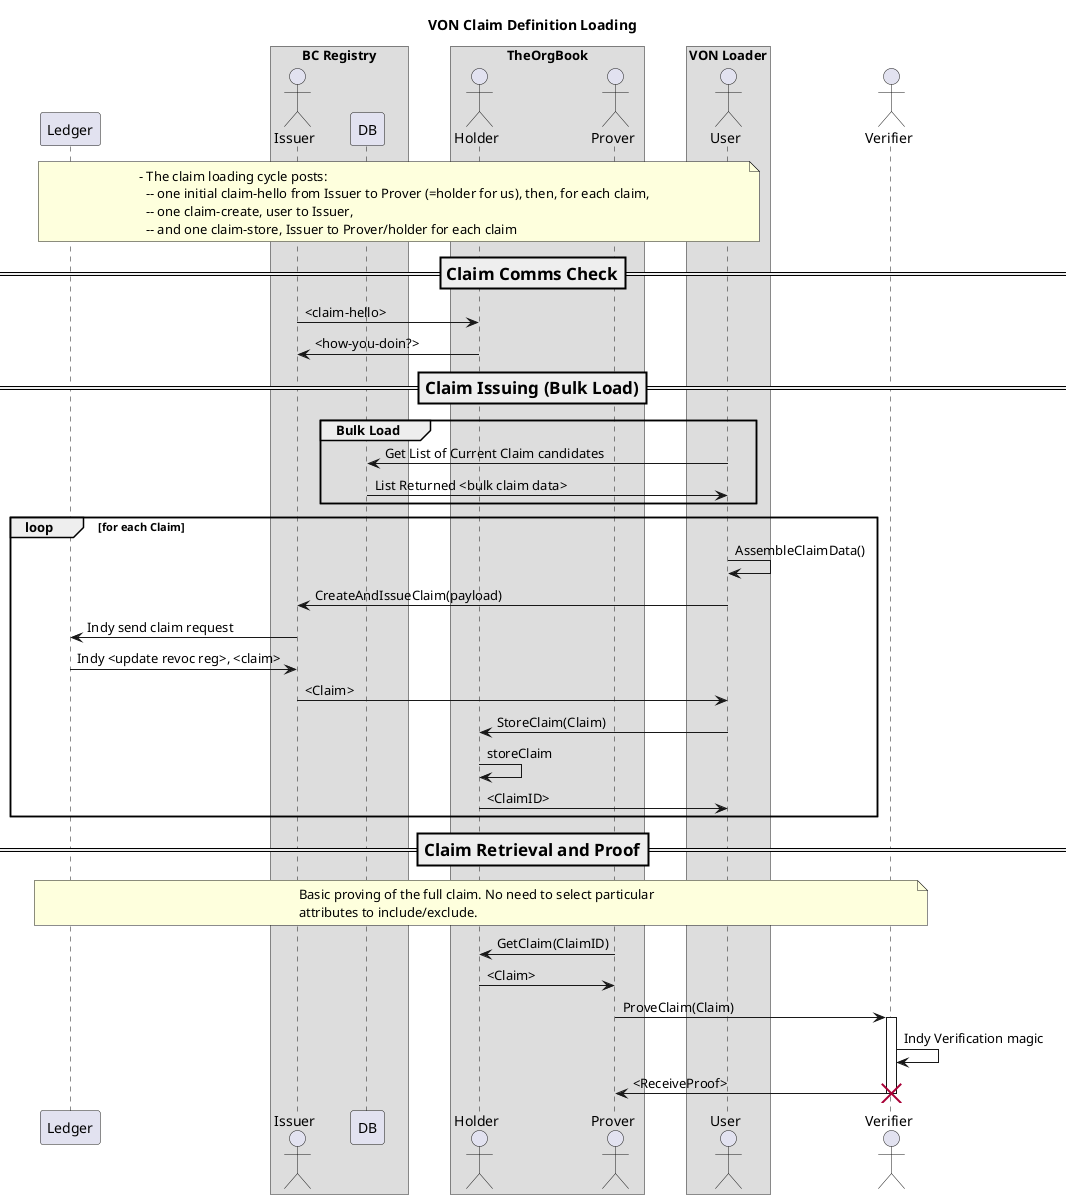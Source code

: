 @startuml
skinparam ParticipantPadding 20
skinparam BoxPadding 20

title VON Claim Definition Loading



participant "Ledger" as Ledger
box "BC Registry"
actor "Issuer" as I
participant "DB" as DB
endbox


box "TheOrgBook"
  actor "Holder" as H
  actor "Prover" as P
endbox

box "VON Loader"
  actor "User" as U
endbox

actor "Verifier" as V


note over Ledger, U
- The claim loading cycle posts:
  -- one initial claim-hello from Issuer to Prover (=holder for us), then, for each claim,
  -- one claim-create, user to Issuer,
  -- and one claim-store, Issuer to Prover/holder for each claim
endnote


=== Claim Comms Check ==

I -> H: <claim-hello>
H -> I: <how-you-doin?>

=== Claim Issuing (Bulk Load) ==
group Bulk Load
  U -> DB: Get List of Current Claim candidates
  DB -> U: List Returned <bulk claim data>
end group

loop for each Claim
  U -> U: AssembleClaimData()
  U -> I: CreateAndIssueClaim(payload)
  I -> Ledger: Indy send claim request
  Ledger -> I: Indy <update revoc reg>, <claim>
  I -> U: <Claim>
  U -> H: StoreClaim(Claim)
  H -> H: storeClaim
  H -> U: <ClaimID>
end


=== Claim Retrieval and Proof ==

note over Ledger, V
Basic proving of the full claim. No need to select particular
attributes to include/exclude.
endnote

P -> H: GetClaim(ClaimID)
H -> P: <Claim>
P -> V: ProveClaim(Claim)
activate V
  V -> V: Indy Verification magic
  V -> P: <ReceiveProof>
destroy V

@enduml